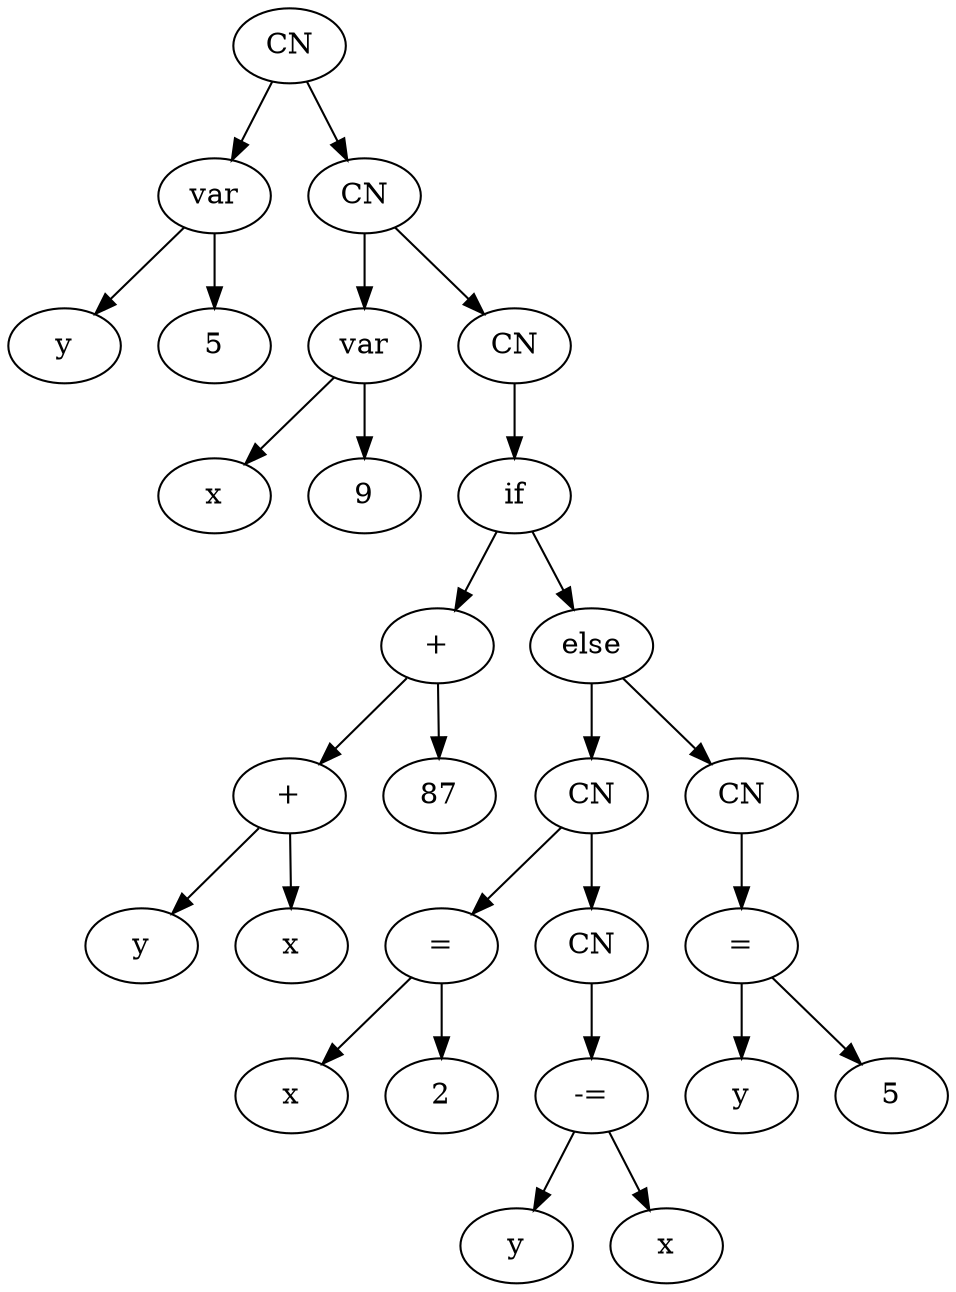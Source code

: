 digraph {
	node0000022bb29d6ca0[label="CN"]
	node0000022bb29d6800[label="var"]
	node0000022bb29d6ca0 -> node0000022bb29d6800
	node0000022bb29d6800[label="var"]
	node0000022bb29d67a0[label="y"]
	node0000022bb29d6800 -> node0000022bb29d67a0
	node0000022bb29d6800[label="var"]
	node0000022bb29d67d0[label="5"]
	node0000022bb29d6800 -> node0000022bb29d67d0
	node0000022bb29d6ca0[label="CN"]
	node0000022bb29d6c70[label="CN"]
	node0000022bb29d6ca0 -> node0000022bb29d6c70
	node0000022bb29d6c70[label="CN"]
	node0000022bb29d6890[label="var"]
	node0000022bb29d6c70 -> node0000022bb29d6890
	node0000022bb29d6890[label="var"]
	node0000022bb29d6830[label="x"]
	node0000022bb29d6890 -> node0000022bb29d6830
	node0000022bb29d6890[label="var"]
	node0000022bb29d6860[label="9"]
	node0000022bb29d6890 -> node0000022bb29d6860
	node0000022bb29d6c70[label="CN"]
	node0000022bb29d6c40[label="CN"]
	node0000022bb29d6c70 -> node0000022bb29d6c40
	node0000022bb29d6c40[label="CN"]
	node0000022bb29d6c10[label="if"]
	node0000022bb29d6c40 -> node0000022bb29d6c10
	node0000022bb29d6c10[label="if"]
	node0000022bb29d6980[label="+"]
	node0000022bb29d6c10 -> node0000022bb29d6980
	node0000022bb29d6980[label="+"]
	node0000022bb29d6920[label="+"]
	node0000022bb29d6980 -> node0000022bb29d6920
	node0000022bb29d6920[label="+"]
	node0000022bb29d68c0[label="y"]
	node0000022bb29d6920 -> node0000022bb29d68c0
	node0000022bb29d6920[label="+"]
	node0000022bb29d68f0[label="x"]
	node0000022bb29d6920 -> node0000022bb29d68f0
	node0000022bb29d6980[label="+"]
	node0000022bb29d6950[label="87"]
	node0000022bb29d6980 -> node0000022bb29d6950
	node0000022bb29d6c10[label="if"]
	node0000022bb29d6be0[label="else"]
	node0000022bb29d6c10 -> node0000022bb29d6be0
	node0000022bb29d6be0[label="else"]
	node0000022bb29d6a90[label="CN"]
	node0000022bb29d6be0 -> node0000022bb29d6a90
	node0000022bb29d6a90[label="CN"]
	node0000022bb29d6ac0[label="="]
	node0000022bb29d6a90 -> node0000022bb29d6ac0
	node0000022bb29d6ac0[label="="]
	node0000022bb29d69b0[label="x"]
	node0000022bb29d6ac0 -> node0000022bb29d69b0
	node0000022bb29d6ac0[label="="]
	node0000022bb29d6b20[label="2"]
	node0000022bb29d6ac0 -> node0000022bb29d6b20
	node0000022bb29d6a90[label="CN"]
	node0000022bb29d6b80[label="CN"]
	node0000022bb29d6a90 -> node0000022bb29d6b80
	node0000022bb29d6b80[label="CN"]
	node0000022bb29d6a60[label="-="]
	node0000022bb29d6b80 -> node0000022bb29d6a60
	node0000022bb29d6a60[label="-="]
	node0000022bb29d6a30[label="y"]
	node0000022bb29d6a60 -> node0000022bb29d6a30
	node0000022bb29d6a60[label="-="]
	node0000022bb29d6b50[label="x"]
	node0000022bb29d6a60 -> node0000022bb29d6b50
	node0000022bb29d6be0[label="else"]
	node0000022bb29d6bb0[label="CN"]
	node0000022bb29d6be0 -> node0000022bb29d6bb0
	node0000022bb29d6bb0[label="CN"]
	node0000022bb29d6d90[label="="]
	node0000022bb29d6bb0 -> node0000022bb29d6d90
	node0000022bb29d6d90[label="="]
	node0000022bb29d6d60[label="y"]
	node0000022bb29d6d90 -> node0000022bb29d6d60
	node0000022bb29d6d90[label="="]
	node0000022bb29d6af0[label="5"]
	node0000022bb29d6d90 -> node0000022bb29d6af0
}
